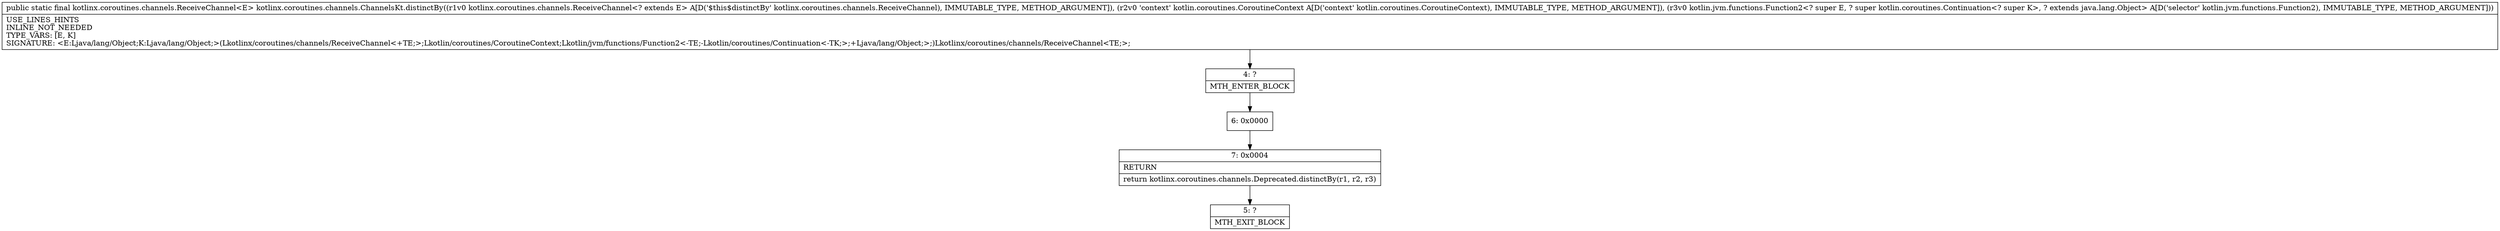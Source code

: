 digraph "CFG forkotlinx.coroutines.channels.ChannelsKt.distinctBy(Lkotlinx\/coroutines\/channels\/ReceiveChannel;Lkotlin\/coroutines\/CoroutineContext;Lkotlin\/jvm\/functions\/Function2;)Lkotlinx\/coroutines\/channels\/ReceiveChannel;" {
Node_4 [shape=record,label="{4\:\ ?|MTH_ENTER_BLOCK\l}"];
Node_6 [shape=record,label="{6\:\ 0x0000}"];
Node_7 [shape=record,label="{7\:\ 0x0004|RETURN\l|return kotlinx.coroutines.channels.Deprecated.distinctBy(r1, r2, r3)\l}"];
Node_5 [shape=record,label="{5\:\ ?|MTH_EXIT_BLOCK\l}"];
MethodNode[shape=record,label="{public static final kotlinx.coroutines.channels.ReceiveChannel\<E\> kotlinx.coroutines.channels.ChannelsKt.distinctBy((r1v0 kotlinx.coroutines.channels.ReceiveChannel\<? extends E\> A[D('$this$distinctBy' kotlinx.coroutines.channels.ReceiveChannel), IMMUTABLE_TYPE, METHOD_ARGUMENT]), (r2v0 'context' kotlin.coroutines.CoroutineContext A[D('context' kotlin.coroutines.CoroutineContext), IMMUTABLE_TYPE, METHOD_ARGUMENT]), (r3v0 kotlin.jvm.functions.Function2\<? super E, ? super kotlin.coroutines.Continuation\<? super K\>, ? extends java.lang.Object\> A[D('selector' kotlin.jvm.functions.Function2), IMMUTABLE_TYPE, METHOD_ARGUMENT]))  | USE_LINES_HINTS\lINLINE_NOT_NEEDED\lTYPE_VARS: [E, K]\lSIGNATURE: \<E:Ljava\/lang\/Object;K:Ljava\/lang\/Object;\>(Lkotlinx\/coroutines\/channels\/ReceiveChannel\<+TE;\>;Lkotlin\/coroutines\/CoroutineContext;Lkotlin\/jvm\/functions\/Function2\<\-TE;\-Lkotlin\/coroutines\/Continuation\<\-TK;\>;+Ljava\/lang\/Object;\>;)Lkotlinx\/coroutines\/channels\/ReceiveChannel\<TE;\>;\l}"];
MethodNode -> Node_4;Node_4 -> Node_6;
Node_6 -> Node_7;
Node_7 -> Node_5;
}


